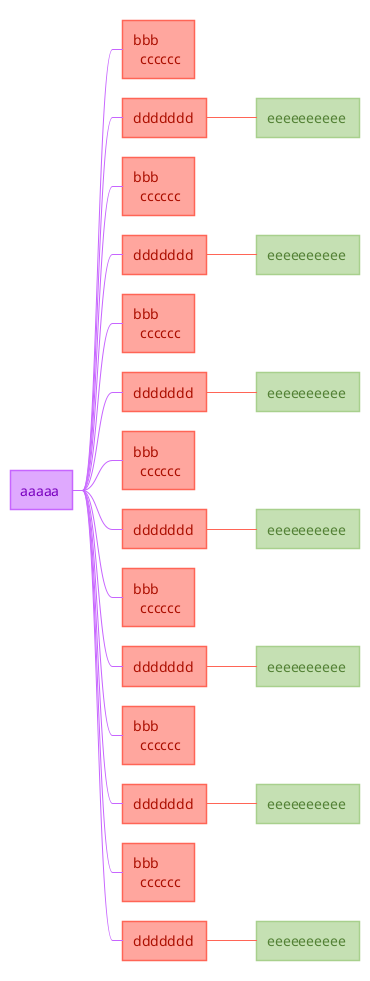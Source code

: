 {
  "sha1": "rvo2bn8mri7w0a50s0ieivopfrquzyb",
  "insertion": {
    "when": "2024-06-04T17:28:44.302Z",
    "url": "https://forum.plantuml.net/10379/style-rendering-in-mindmaps-broken",
    "user": "plantuml@gmail.com"
  }
}
@startmindmap
skinparam shadowing false
skinparam ArrowColor #1ba1e2

<style>

mindmapDiagram {

  RoundCorner 0

  .lvl1 {
    BackGroundColor #dfa9fe
    LineColor #c765ff
    FontColor #7900bf
  }

  .lvl2 {
    BackGroundColor #ffa69e
    LineColor #ff6556
    FontColor #ab0e00
  }

  .lvl3 {
    BackGroundColor #c5e0b3
    LineColor #a8d08d
    FontColor #538135
  }
}

</style>

* aaaaa <<lvl1>>
**:bbb
  cccccc <<lvl2>>;
** ddddddd <<lvl2>>
*** eeeeeeeeee <<lvl3>>
**:bbb
  cccccc <<lvl2>>;
** ddddddd <<lvl2>>
*** eeeeeeeeee <<lvl3>>
**:bbb
  cccccc <<lvl2>>;
** ddddddd <<lvl2>>
*** eeeeeeeeee <<lvl3>>
**:bbb
  cccccc <<lvl2>>;
** ddddddd <<lvl2>>
*** eeeeeeeeee <<lvl3>>
**:bbb
  cccccc <<lvl2>>;
** ddddddd <<lvl2>>
*** eeeeeeeeee <<lvl3>>
**:bbb
  cccccc <<lvl2>>;
** ddddddd <<lvl2>>
*** eeeeeeeeee <<lvl3>>
**:bbb
  cccccc <<lvl2>>;
** ddddddd <<lvl2>>
*** eeeeeeeeee <<lvl3>>

@endmindmap
